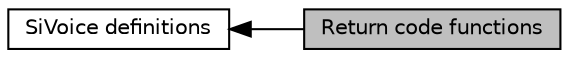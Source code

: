 digraph "Return code functions"
{
  edge [fontname="Helvetica",fontsize="10",labelfontname="Helvetica",labelfontsize="10"];
  node [fontname="Helvetica",fontsize="10",shape=record];
  rankdir=LR;
  Node1 [label="SiVoice definitions",height=0.2,width=0.4,color="black", fillcolor="white", style="filled",URL="$group___s_i_v_o_i_c_e.html"];
  Node0 [label="Return code functions",height=0.2,width=0.4,color="black", fillcolor="grey75", style="filled", fontcolor="black"];
  Node1->Node0 [shape=plaintext, dir="back", style="solid"];
}
